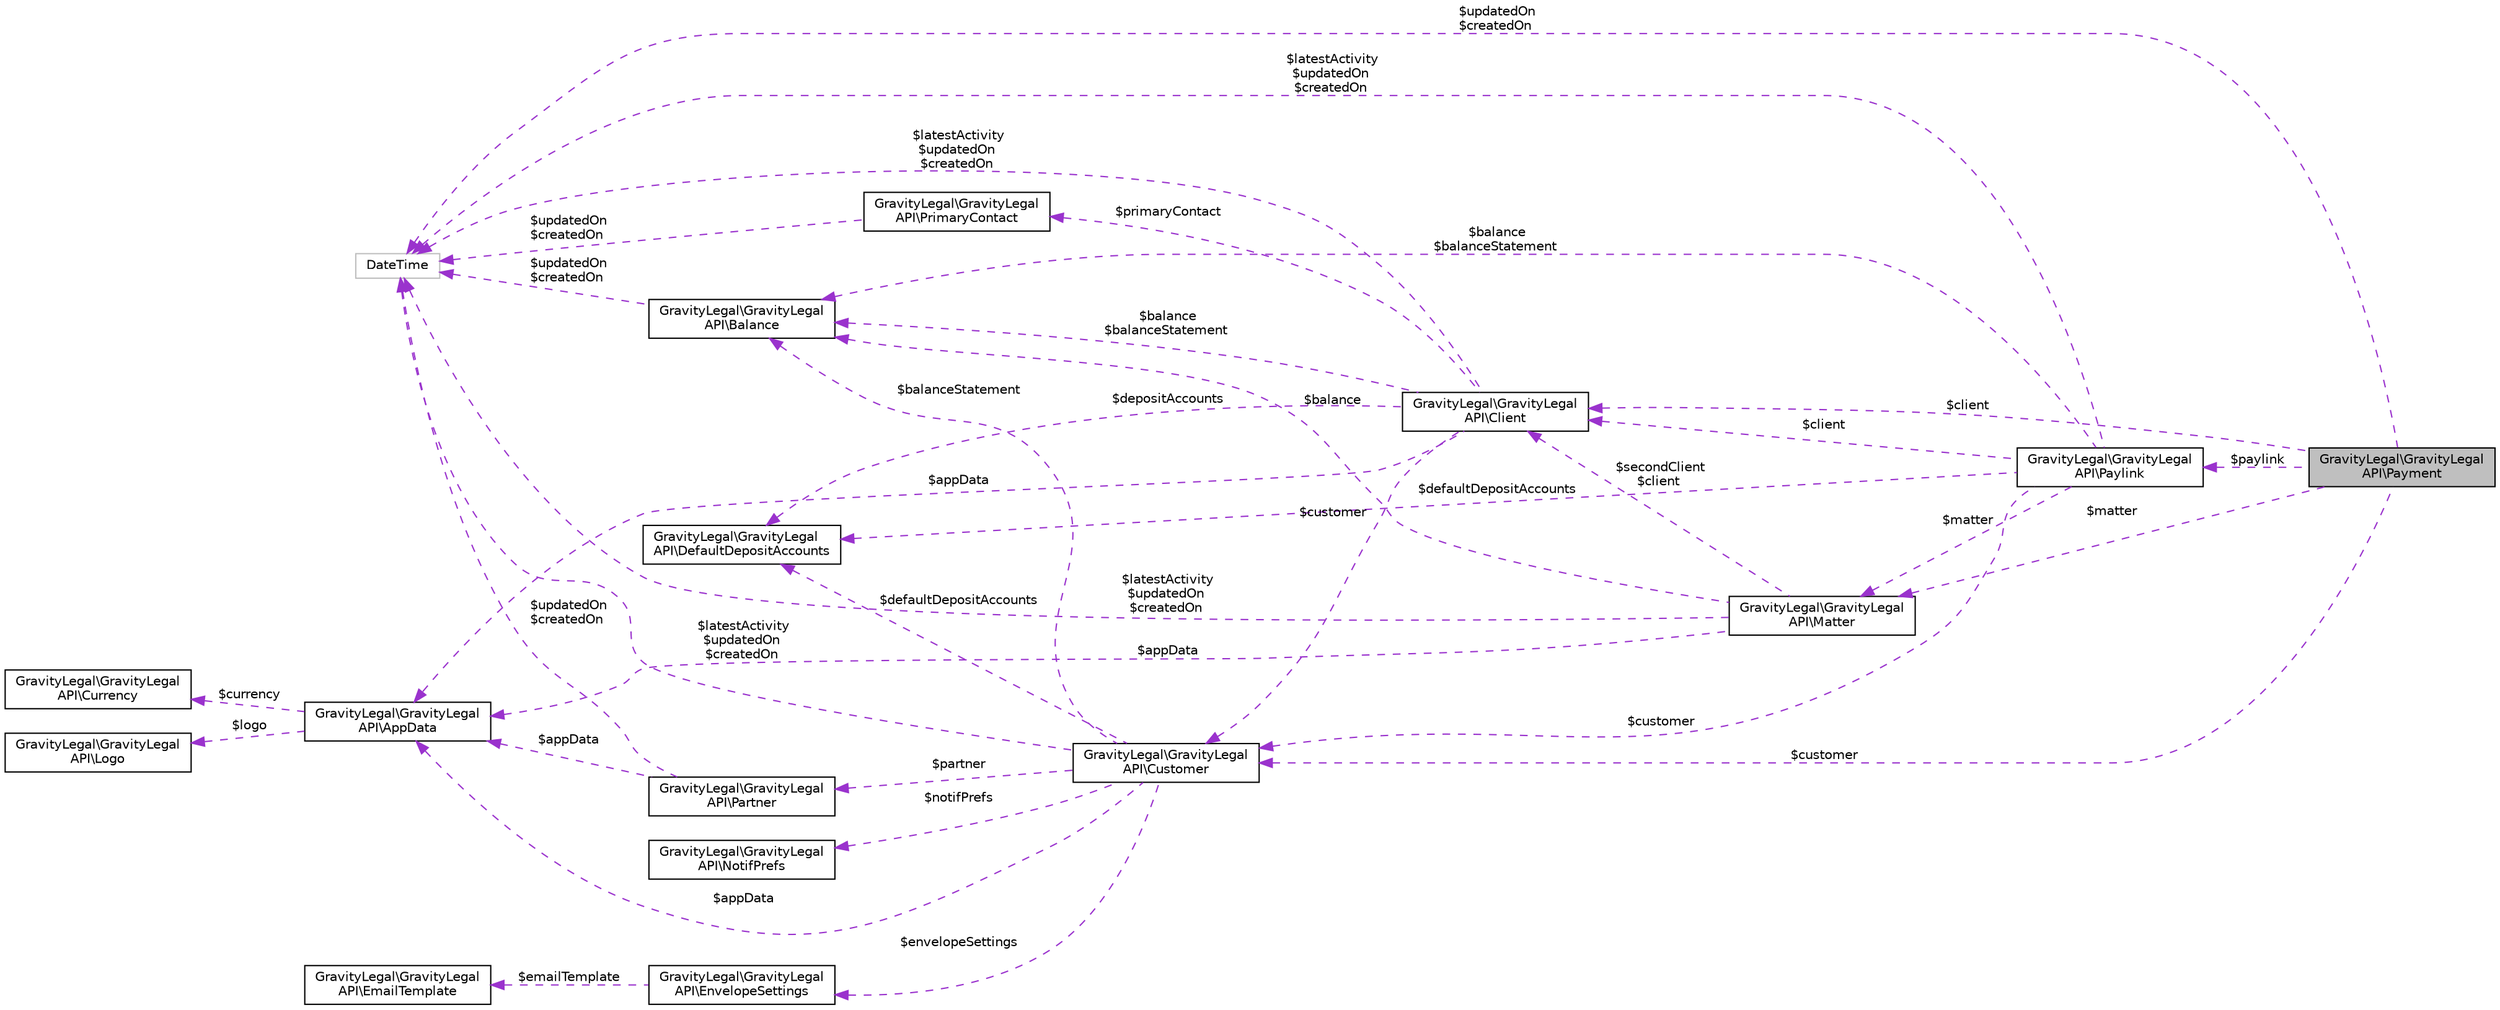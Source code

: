 digraph "GravityLegal\GravityLegalAPI\Payment"
{
 // LATEX_PDF_SIZE
  edge [fontname="Helvetica",fontsize="10",labelfontname="Helvetica",labelfontsize="10"];
  node [fontname="Helvetica",fontsize="10",shape=record];
  rankdir="LR";
  Node1 [label="GravityLegal\\GravityLegal\lAPI\\Payment",height=0.2,width=0.4,color="black", fillcolor="grey75", style="filled", fontcolor="black",tooltip=" "];
  Node2 -> Node1 [dir="back",color="darkorchid3",fontsize="10",style="dashed",label=" $matter" ];
  Node2 [label="GravityLegal\\GravityLegal\lAPI\\Matter",height=0.2,width=0.4,color="black", fillcolor="white", style="filled",URL="$classGravityLegal_1_1GravityLegalAPI_1_1Matter.html",tooltip=" "];
  Node3 -> Node2 [dir="back",color="darkorchid3",fontsize="10",style="dashed",label=" $latestActivity\n$updatedOn\n$createdOn" ];
  Node3 [label="DateTime",height=0.2,width=0.4,color="grey75", fillcolor="white", style="filled",tooltip=" "];
  Node4 -> Node2 [dir="back",color="darkorchid3",fontsize="10",style="dashed",label=" $balance" ];
  Node4 [label="GravityLegal\\GravityLegal\lAPI\\Balance",height=0.2,width=0.4,color="black", fillcolor="white", style="filled",URL="$classGravityLegal_1_1GravityLegalAPI_1_1Balance.html",tooltip=" "];
  Node3 -> Node4 [dir="back",color="darkorchid3",fontsize="10",style="dashed",label=" $updatedOn\n$createdOn" ];
  Node5 -> Node2 [dir="back",color="darkorchid3",fontsize="10",style="dashed",label=" $appData" ];
  Node5 [label="GravityLegal\\GravityLegal\lAPI\\AppData",height=0.2,width=0.4,color="black", fillcolor="white", style="filled",URL="$classGravityLegal_1_1GravityLegalAPI_1_1AppData.html",tooltip=" "];
  Node6 -> Node5 [dir="back",color="darkorchid3",fontsize="10",style="dashed",label=" $currency" ];
  Node6 [label="GravityLegal\\GravityLegal\lAPI\\Currency",height=0.2,width=0.4,color="black", fillcolor="white", style="filled",URL="$classGravityLegal_1_1GravityLegalAPI_1_1Currency.html",tooltip=" "];
  Node7 -> Node5 [dir="back",color="darkorchid3",fontsize="10",style="dashed",label=" $logo" ];
  Node7 [label="GravityLegal\\GravityLegal\lAPI\\Logo",height=0.2,width=0.4,color="black", fillcolor="white", style="filled",URL="$classGravityLegal_1_1GravityLegalAPI_1_1Logo.html",tooltip=" "];
  Node8 -> Node2 [dir="back",color="darkorchid3",fontsize="10",style="dashed",label=" $secondClient\n$client" ];
  Node8 [label="GravityLegal\\GravityLegal\lAPI\\Client",height=0.2,width=0.4,color="black", fillcolor="white", style="filled",URL="$classGravityLegal_1_1GravityLegalAPI_1_1Client.html",tooltip=" "];
  Node9 -> Node8 [dir="back",color="darkorchid3",fontsize="10",style="dashed",label=" $primaryContact" ];
  Node9 [label="GravityLegal\\GravityLegal\lAPI\\PrimaryContact",height=0.2,width=0.4,color="black", fillcolor="white", style="filled",URL="$classGravityLegal_1_1GravityLegalAPI_1_1PrimaryContact.html",tooltip=" "];
  Node3 -> Node9 [dir="back",color="darkorchid3",fontsize="10",style="dashed",label=" $updatedOn\n$createdOn" ];
  Node10 -> Node8 [dir="back",color="darkorchid3",fontsize="10",style="dashed",label=" $depositAccounts" ];
  Node10 [label="GravityLegal\\GravityLegal\lAPI\\DefaultDepositAccounts",height=0.2,width=0.4,color="black", fillcolor="white", style="filled",URL="$classGravityLegal_1_1GravityLegalAPI_1_1DefaultDepositAccounts.html",tooltip=" "];
  Node3 -> Node8 [dir="back",color="darkorchid3",fontsize="10",style="dashed",label=" $latestActivity\n$updatedOn\n$createdOn" ];
  Node4 -> Node8 [dir="back",color="darkorchid3",fontsize="10",style="dashed",label=" $balance\n$balanceStatement" ];
  Node5 -> Node8 [dir="back",color="darkorchid3",fontsize="10",style="dashed",label=" $appData" ];
  Node11 -> Node8 [dir="back",color="darkorchid3",fontsize="10",style="dashed",label=" $customer" ];
  Node11 [label="GravityLegal\\GravityLegal\lAPI\\Customer",height=0.2,width=0.4,color="black", fillcolor="white", style="filled",URL="$classGravityLegal_1_1GravityLegalAPI_1_1Customer.html",tooltip=" "];
  Node10 -> Node11 [dir="back",color="darkorchid3",fontsize="10",style="dashed",label=" $defaultDepositAccounts" ];
  Node12 -> Node11 [dir="back",color="darkorchid3",fontsize="10",style="dashed",label=" $notifPrefs" ];
  Node12 [label="GravityLegal\\GravityLegal\lAPI\\NotifPrefs",height=0.2,width=0.4,color="black", fillcolor="white", style="filled",URL="$classGravityLegal_1_1GravityLegalAPI_1_1NotifPrefs.html",tooltip=" "];
  Node3 -> Node11 [dir="back",color="darkorchid3",fontsize="10",style="dashed",label=" $latestActivity\n$updatedOn\n$createdOn" ];
  Node13 -> Node11 [dir="back",color="darkorchid3",fontsize="10",style="dashed",label=" $envelopeSettings" ];
  Node13 [label="GravityLegal\\GravityLegal\lAPI\\EnvelopeSettings",height=0.2,width=0.4,color="black", fillcolor="white", style="filled",URL="$classGravityLegal_1_1GravityLegalAPI_1_1EnvelopeSettings.html",tooltip=" "];
  Node14 -> Node13 [dir="back",color="darkorchid3",fontsize="10",style="dashed",label=" $emailTemplate" ];
  Node14 [label="GravityLegal\\GravityLegal\lAPI\\EmailTemplate",height=0.2,width=0.4,color="black", fillcolor="white", style="filled",URL="$classGravityLegal_1_1GravityLegalAPI_1_1EmailTemplate.html",tooltip=" "];
  Node4 -> Node11 [dir="back",color="darkorchid3",fontsize="10",style="dashed",label=" $balanceStatement" ];
  Node5 -> Node11 [dir="back",color="darkorchid3",fontsize="10",style="dashed",label=" $appData" ];
  Node15 -> Node11 [dir="back",color="darkorchid3",fontsize="10",style="dashed",label=" $partner" ];
  Node15 [label="GravityLegal\\GravityLegal\lAPI\\Partner",height=0.2,width=0.4,color="black", fillcolor="white", style="filled",URL="$classGravityLegal_1_1GravityLegalAPI_1_1Partner.html",tooltip=" "];
  Node3 -> Node15 [dir="back",color="darkorchid3",fontsize="10",style="dashed",label=" $updatedOn\n$createdOn" ];
  Node5 -> Node15 [dir="back",color="darkorchid3",fontsize="10",style="dashed",label=" $appData" ];
  Node3 -> Node1 [dir="back",color="darkorchid3",fontsize="10",style="dashed",label=" $updatedOn\n$createdOn" ];
  Node16 -> Node1 [dir="back",color="darkorchid3",fontsize="10",style="dashed",label=" $paylink" ];
  Node16 [label="GravityLegal\\GravityLegal\lAPI\\Paylink",height=0.2,width=0.4,color="black", fillcolor="white", style="filled",URL="$classGravityLegal_1_1GravityLegalAPI_1_1Paylink.html",tooltip=" "];
  Node10 -> Node16 [dir="back",color="darkorchid3",fontsize="10",style="dashed",label=" $defaultDepositAccounts" ];
  Node2 -> Node16 [dir="back",color="darkorchid3",fontsize="10",style="dashed",label=" $matter" ];
  Node3 -> Node16 [dir="back",color="darkorchid3",fontsize="10",style="dashed",label=" $latestActivity\n$updatedOn\n$createdOn" ];
  Node4 -> Node16 [dir="back",color="darkorchid3",fontsize="10",style="dashed",label=" $balance\n$balanceStatement" ];
  Node11 -> Node16 [dir="back",color="darkorchid3",fontsize="10",style="dashed",label=" $customer" ];
  Node8 -> Node16 [dir="back",color="darkorchid3",fontsize="10",style="dashed",label=" $client" ];
  Node11 -> Node1 [dir="back",color="darkorchid3",fontsize="10",style="dashed",label=" $customer" ];
  Node8 -> Node1 [dir="back",color="darkorchid3",fontsize="10",style="dashed",label=" $client" ];
}
